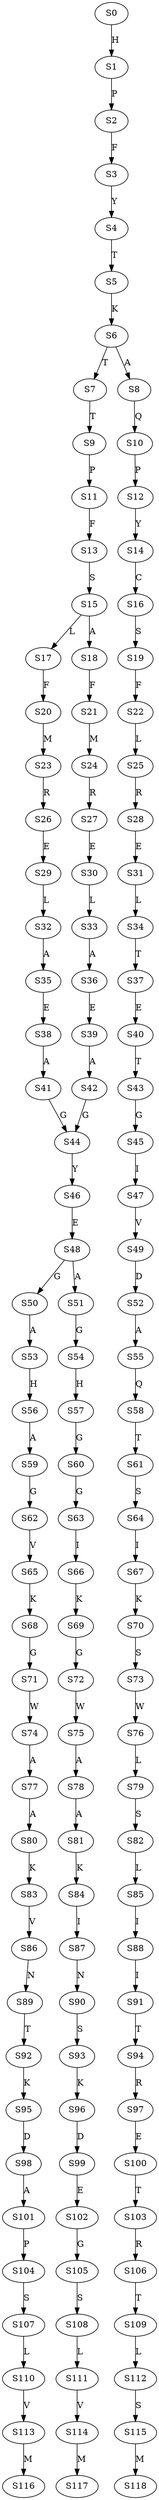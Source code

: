 strict digraph  {
	S0 -> S1 [ label = H ];
	S1 -> S2 [ label = P ];
	S2 -> S3 [ label = F ];
	S3 -> S4 [ label = Y ];
	S4 -> S5 [ label = T ];
	S5 -> S6 [ label = K ];
	S6 -> S7 [ label = T ];
	S6 -> S8 [ label = A ];
	S7 -> S9 [ label = T ];
	S8 -> S10 [ label = Q ];
	S9 -> S11 [ label = P ];
	S10 -> S12 [ label = P ];
	S11 -> S13 [ label = F ];
	S12 -> S14 [ label = Y ];
	S13 -> S15 [ label = S ];
	S14 -> S16 [ label = C ];
	S15 -> S17 [ label = L ];
	S15 -> S18 [ label = A ];
	S16 -> S19 [ label = S ];
	S17 -> S20 [ label = F ];
	S18 -> S21 [ label = F ];
	S19 -> S22 [ label = F ];
	S20 -> S23 [ label = M ];
	S21 -> S24 [ label = M ];
	S22 -> S25 [ label = L ];
	S23 -> S26 [ label = R ];
	S24 -> S27 [ label = R ];
	S25 -> S28 [ label = R ];
	S26 -> S29 [ label = E ];
	S27 -> S30 [ label = E ];
	S28 -> S31 [ label = E ];
	S29 -> S32 [ label = L ];
	S30 -> S33 [ label = L ];
	S31 -> S34 [ label = L ];
	S32 -> S35 [ label = A ];
	S33 -> S36 [ label = A ];
	S34 -> S37 [ label = T ];
	S35 -> S38 [ label = E ];
	S36 -> S39 [ label = E ];
	S37 -> S40 [ label = E ];
	S38 -> S41 [ label = A ];
	S39 -> S42 [ label = A ];
	S40 -> S43 [ label = T ];
	S41 -> S44 [ label = G ];
	S42 -> S44 [ label = G ];
	S43 -> S45 [ label = G ];
	S44 -> S46 [ label = Y ];
	S45 -> S47 [ label = I ];
	S46 -> S48 [ label = E ];
	S47 -> S49 [ label = V ];
	S48 -> S50 [ label = G ];
	S48 -> S51 [ label = A ];
	S49 -> S52 [ label = D ];
	S50 -> S53 [ label = A ];
	S51 -> S54 [ label = G ];
	S52 -> S55 [ label = A ];
	S53 -> S56 [ label = H ];
	S54 -> S57 [ label = H ];
	S55 -> S58 [ label = Q ];
	S56 -> S59 [ label = A ];
	S57 -> S60 [ label = G ];
	S58 -> S61 [ label = T ];
	S59 -> S62 [ label = G ];
	S60 -> S63 [ label = G ];
	S61 -> S64 [ label = S ];
	S62 -> S65 [ label = V ];
	S63 -> S66 [ label = I ];
	S64 -> S67 [ label = I ];
	S65 -> S68 [ label = K ];
	S66 -> S69 [ label = K ];
	S67 -> S70 [ label = K ];
	S68 -> S71 [ label = G ];
	S69 -> S72 [ label = G ];
	S70 -> S73 [ label = S ];
	S71 -> S74 [ label = W ];
	S72 -> S75 [ label = W ];
	S73 -> S76 [ label = W ];
	S74 -> S77 [ label = A ];
	S75 -> S78 [ label = A ];
	S76 -> S79 [ label = L ];
	S77 -> S80 [ label = A ];
	S78 -> S81 [ label = A ];
	S79 -> S82 [ label = S ];
	S80 -> S83 [ label = K ];
	S81 -> S84 [ label = K ];
	S82 -> S85 [ label = L ];
	S83 -> S86 [ label = V ];
	S84 -> S87 [ label = I ];
	S85 -> S88 [ label = I ];
	S86 -> S89 [ label = N ];
	S87 -> S90 [ label = N ];
	S88 -> S91 [ label = I ];
	S89 -> S92 [ label = T ];
	S90 -> S93 [ label = S ];
	S91 -> S94 [ label = T ];
	S92 -> S95 [ label = K ];
	S93 -> S96 [ label = K ];
	S94 -> S97 [ label = R ];
	S95 -> S98 [ label = D ];
	S96 -> S99 [ label = D ];
	S97 -> S100 [ label = E ];
	S98 -> S101 [ label = A ];
	S99 -> S102 [ label = E ];
	S100 -> S103 [ label = T ];
	S101 -> S104 [ label = P ];
	S102 -> S105 [ label = G ];
	S103 -> S106 [ label = R ];
	S104 -> S107 [ label = S ];
	S105 -> S108 [ label = S ];
	S106 -> S109 [ label = T ];
	S107 -> S110 [ label = L ];
	S108 -> S111 [ label = L ];
	S109 -> S112 [ label = L ];
	S110 -> S113 [ label = V ];
	S111 -> S114 [ label = V ];
	S112 -> S115 [ label = S ];
	S113 -> S116 [ label = M ];
	S114 -> S117 [ label = M ];
	S115 -> S118 [ label = M ];
}
